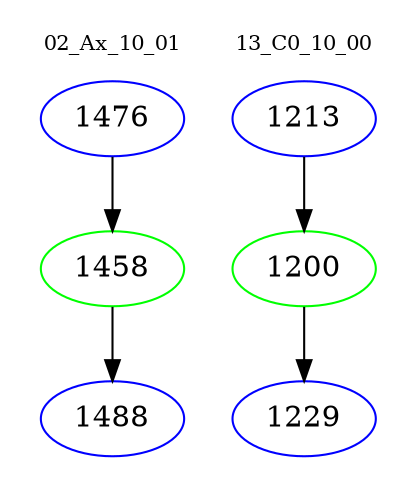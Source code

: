 digraph{
subgraph cluster_0 {
color = white
label = "02_Ax_10_01";
fontsize=10;
T0_1476 [label="1476", color="blue"]
T0_1476 -> T0_1458 [color="black"]
T0_1458 [label="1458", color="green"]
T0_1458 -> T0_1488 [color="black"]
T0_1488 [label="1488", color="blue"]
}
subgraph cluster_1 {
color = white
label = "13_C0_10_00";
fontsize=10;
T1_1213 [label="1213", color="blue"]
T1_1213 -> T1_1200 [color="black"]
T1_1200 [label="1200", color="green"]
T1_1200 -> T1_1229 [color="black"]
T1_1229 [label="1229", color="blue"]
}
}
